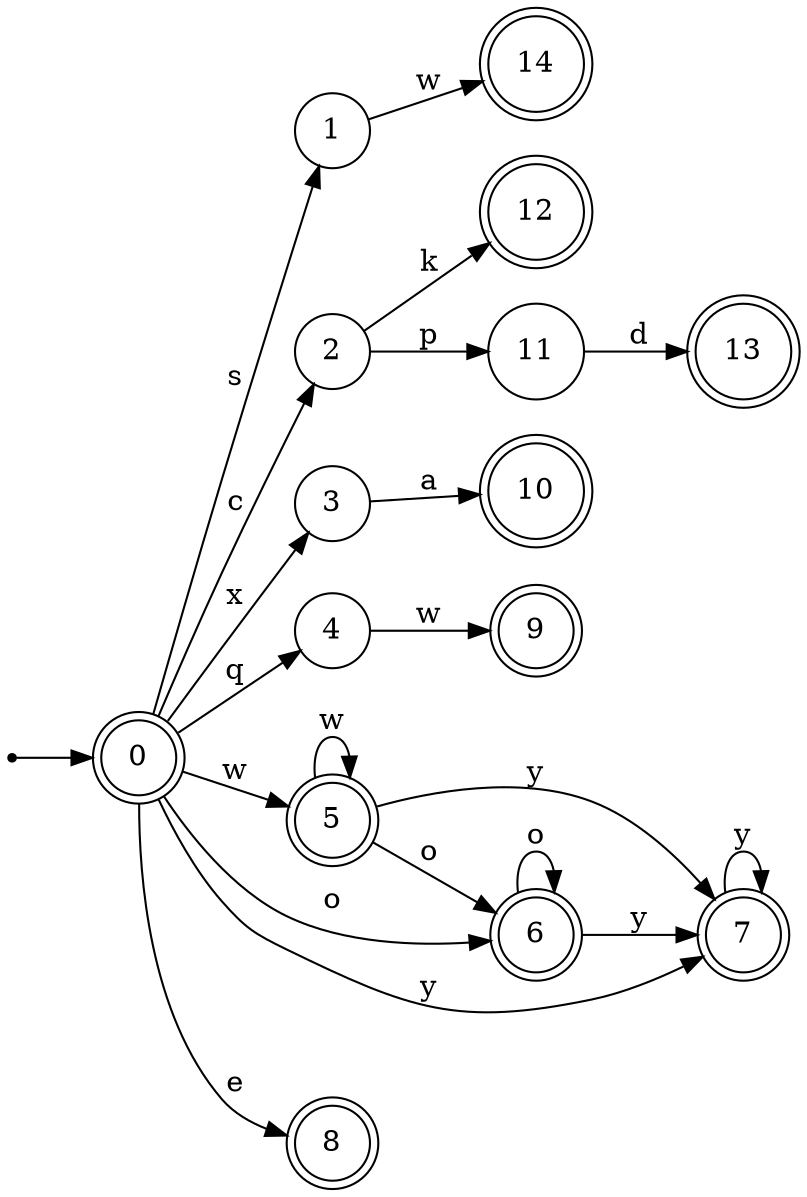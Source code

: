 digraph finite_state_machine {
rankdir=LR;
size="20,20";
node [shape = point]; "dummy0"
node [shape = doublecircle]; "0";"dummy0" -> "0";
node [shape = circle]; "1";
node [shape = circle]; "2";
node [shape = circle]; "3";
node [shape = circle]; "4";
node [shape = doublecircle]; "5";node [shape = doublecircle]; "6";node [shape = doublecircle]; "7";node [shape = doublecircle]; "8";node [shape = doublecircle]; "9";node [shape = doublecircle]; "10";node [shape = circle]; "11";
node [shape = doublecircle]; "12";node [shape = doublecircle]; "13";node [shape = doublecircle]; "14";"0" -> "1" [label = "s"];
 "0" -> "2" [label = "c"];
 "0" -> "3" [label = "x"];
 "0" -> "4" [label = "q"];
 "0" -> "5" [label = "w"];
 "0" -> "6" [label = "o"];
 "0" -> "7" [label = "y"];
 "0" -> "8" [label = "e"];
 "7" -> "7" [label = "y"];
 "6" -> "6" [label = "o"];
 "6" -> "7" [label = "y"];
 "5" -> "5" [label = "w"];
 "5" -> "6" [label = "o"];
 "5" -> "7" [label = "y"];
 "4" -> "9" [label = "w"];
 "3" -> "10" [label = "a"];
 "2" -> "11" [label = "p"];
 "2" -> "12" [label = "k"];
 "11" -> "13" [label = "d"];
 "1" -> "14" [label = "w"];
 }

